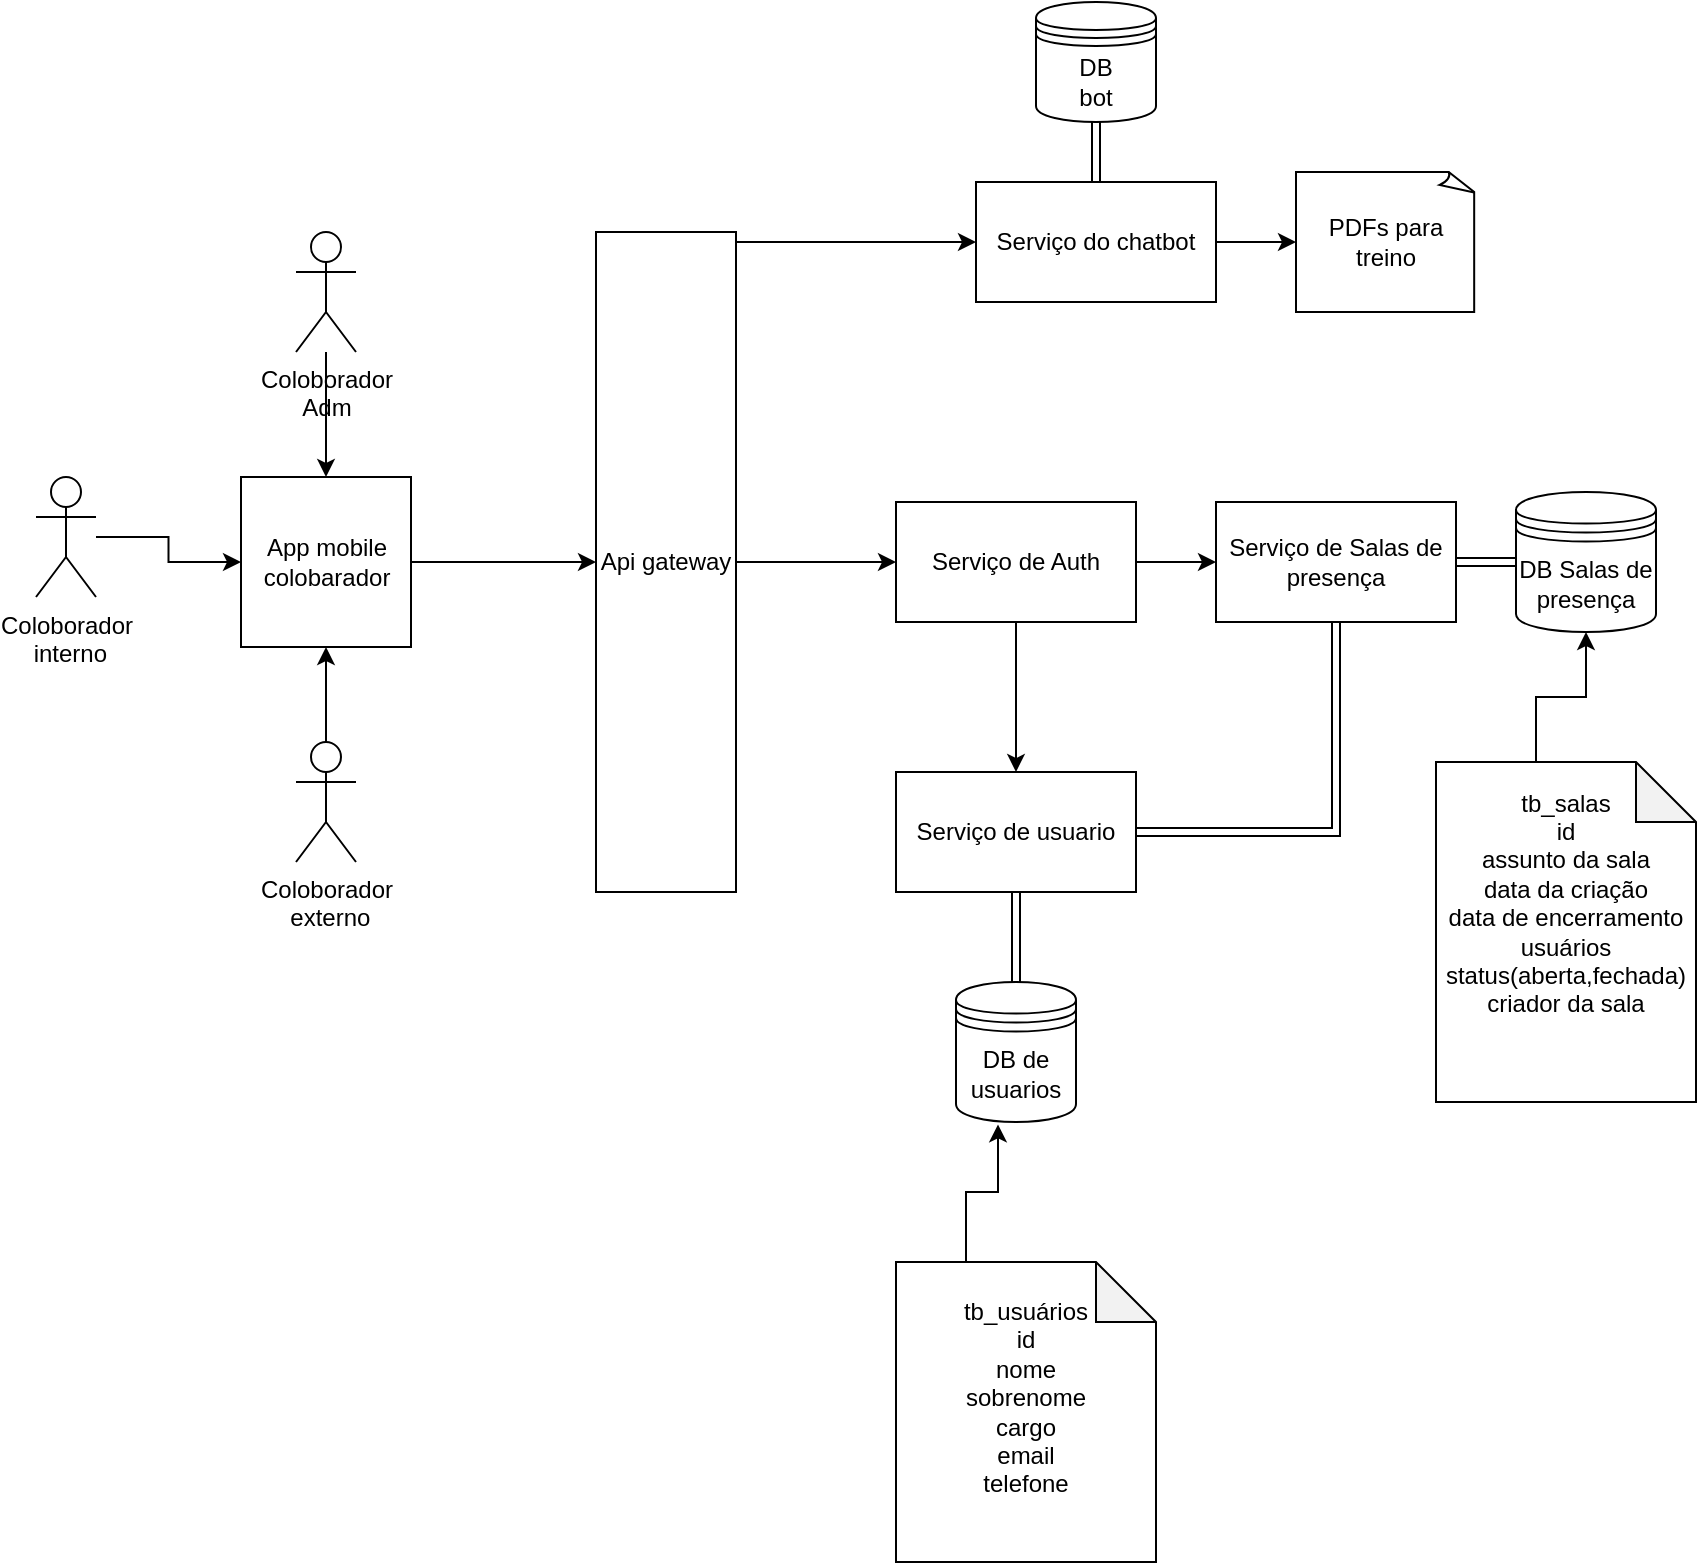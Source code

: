 <mxfile version="24.0.4" type="device">
  <diagram name="Página-1" id="LluxDuAfjeHwBY151i3X">
    <mxGraphModel dx="1554" dy="421" grid="1" gridSize="10" guides="1" tooltips="1" connect="1" arrows="1" fold="1" page="1" pageScale="1" pageWidth="827" pageHeight="1169" math="0" shadow="0">
      <root>
        <mxCell id="0" />
        <mxCell id="1" parent="0" />
        <mxCell id="MGceC4y2qQf4XBmLSllc-64" style="edgeStyle=orthogonalEdgeStyle;rounded=0;orthogonalLoop=1;jettySize=auto;html=1;entryX=0;entryY=0.5;entryDx=0;entryDy=0;" parent="1" source="MGceC4y2qQf4XBmLSllc-31" target="MGceC4y2qQf4XBmLSllc-38" edge="1">
          <mxGeometry relative="1" as="geometry" />
        </mxCell>
        <mxCell id="MGceC4y2qQf4XBmLSllc-31" value="Coloborador&lt;div&gt;&amp;nbsp;interno&lt;div&gt;&lt;br&gt;&lt;/div&gt;&lt;/div&gt;" style="shape=umlActor;verticalLabelPosition=bottom;verticalAlign=top;html=1;outlineConnect=0;" parent="1" vertex="1">
          <mxGeometry x="-10" y="267.5" width="30" height="60" as="geometry" />
        </mxCell>
        <mxCell id="MGceC4y2qQf4XBmLSllc-33" value="DB de usuarios" style="shape=datastore;whiteSpace=wrap;html=1;" parent="1" vertex="1">
          <mxGeometry x="450" y="520" width="60" height="70" as="geometry" />
        </mxCell>
        <mxCell id="MGceC4y2qQf4XBmLSllc-34" value="DB Salas de presença" style="shape=datastore;whiteSpace=wrap;html=1;" parent="1" vertex="1">
          <mxGeometry x="730" y="275" width="70" height="70" as="geometry" />
        </mxCell>
        <mxCell id="MGceC4y2qQf4XBmLSllc-35" value="DB&lt;br&gt;bot" style="shape=datastore;whiteSpace=wrap;html=1;" parent="1" vertex="1">
          <mxGeometry x="490" y="30" width="60" height="60" as="geometry" />
        </mxCell>
        <mxCell id="MGceC4y2qQf4XBmLSllc-43" style="edgeStyle=orthogonalEdgeStyle;rounded=0;orthogonalLoop=1;jettySize=auto;html=1;entryX=0;entryY=0.5;entryDx=0;entryDy=0;" parent="1" source="MGceC4y2qQf4XBmLSllc-37" target="MGceC4y2qQf4XBmLSllc-42" edge="1">
          <mxGeometry relative="1" as="geometry" />
        </mxCell>
        <mxCell id="G2ukYYfJI-FttYB91EGA-12" style="edgeStyle=orthogonalEdgeStyle;rounded=0;orthogonalLoop=1;jettySize=auto;html=1;exitX=1;exitY=0.25;exitDx=0;exitDy=0;entryX=0;entryY=0.5;entryDx=0;entryDy=0;" edge="1" parent="1" source="MGceC4y2qQf4XBmLSllc-37" target="MGceC4y2qQf4XBmLSllc-44">
          <mxGeometry relative="1" as="geometry">
            <Array as="points">
              <mxPoint x="340" y="150" />
            </Array>
          </mxGeometry>
        </mxCell>
        <mxCell id="MGceC4y2qQf4XBmLSllc-37" value="Api gateway" style="rounded=0;whiteSpace=wrap;html=1;" parent="1" vertex="1">
          <mxGeometry x="270" y="145" width="70" height="330" as="geometry" />
        </mxCell>
        <mxCell id="MGceC4y2qQf4XBmLSllc-54" style="edgeStyle=orthogonalEdgeStyle;rounded=0;orthogonalLoop=1;jettySize=auto;html=1;exitX=0.5;exitY=1;exitDx=0;exitDy=0;entryX=0.5;entryY=0;entryDx=0;entryDy=0;" parent="1" source="MGceC4y2qQf4XBmLSllc-42" target="MGceC4y2qQf4XBmLSllc-53" edge="1">
          <mxGeometry relative="1" as="geometry" />
        </mxCell>
        <mxCell id="MGceC4y2qQf4XBmLSllc-57" style="edgeStyle=orthogonalEdgeStyle;rounded=0;orthogonalLoop=1;jettySize=auto;html=1;exitX=1;exitY=0.5;exitDx=0;exitDy=0;entryX=0;entryY=0.5;entryDx=0;entryDy=0;" parent="1" source="MGceC4y2qQf4XBmLSllc-42" target="MGceC4y2qQf4XBmLSllc-56" edge="1">
          <mxGeometry relative="1" as="geometry" />
        </mxCell>
        <mxCell id="MGceC4y2qQf4XBmLSllc-42" value="Serviço de Auth" style="rounded=0;whiteSpace=wrap;html=1;" parent="1" vertex="1">
          <mxGeometry x="420" y="280" width="120" height="60" as="geometry" />
        </mxCell>
        <mxCell id="MGceC4y2qQf4XBmLSllc-45" style="edgeStyle=orthogonalEdgeStyle;rounded=0;orthogonalLoop=1;jettySize=auto;html=1;entryX=0.5;entryY=1;entryDx=0;entryDy=0;shape=link;" parent="1" source="MGceC4y2qQf4XBmLSllc-44" target="MGceC4y2qQf4XBmLSllc-35" edge="1">
          <mxGeometry relative="1" as="geometry" />
        </mxCell>
        <mxCell id="MGceC4y2qQf4XBmLSllc-44" value="Serviço do chatbot" style="rounded=0;whiteSpace=wrap;html=1;" parent="1" vertex="1">
          <mxGeometry x="460" y="120" width="120" height="60" as="geometry" />
        </mxCell>
        <mxCell id="MGceC4y2qQf4XBmLSllc-50" value="PDFs para treino" style="whiteSpace=wrap;html=1;shape=mxgraph.basic.document" parent="1" vertex="1">
          <mxGeometry x="620" y="115" width="90" height="70" as="geometry" />
        </mxCell>
        <mxCell id="MGceC4y2qQf4XBmLSllc-51" style="edgeStyle=orthogonalEdgeStyle;rounded=0;orthogonalLoop=1;jettySize=auto;html=1;exitX=1;exitY=0.5;exitDx=0;exitDy=0;entryX=0;entryY=0.5;entryDx=0;entryDy=0;entryPerimeter=0;" parent="1" source="MGceC4y2qQf4XBmLSllc-44" target="MGceC4y2qQf4XBmLSllc-50" edge="1">
          <mxGeometry relative="1" as="geometry" />
        </mxCell>
        <mxCell id="MGceC4y2qQf4XBmLSllc-53" value="Serviço de usuario" style="rounded=0;whiteSpace=wrap;html=1;" parent="1" vertex="1">
          <mxGeometry x="420" y="415" width="120" height="60" as="geometry" />
        </mxCell>
        <mxCell id="MGceC4y2qQf4XBmLSllc-55" style="edgeStyle=orthogonalEdgeStyle;rounded=0;orthogonalLoop=1;jettySize=auto;html=1;exitX=0.5;exitY=1;exitDx=0;exitDy=0;shape=link;" parent="1" source="MGceC4y2qQf4XBmLSllc-53" target="MGceC4y2qQf4XBmLSllc-33" edge="1">
          <mxGeometry relative="1" as="geometry" />
        </mxCell>
        <mxCell id="MGceC4y2qQf4XBmLSllc-59" value="" style="edgeStyle=orthogonalEdgeStyle;rounded=0;orthogonalLoop=1;jettySize=auto;html=1;shape=link;" parent="1" source="MGceC4y2qQf4XBmLSllc-56" target="MGceC4y2qQf4XBmLSllc-34" edge="1">
          <mxGeometry relative="1" as="geometry" />
        </mxCell>
        <mxCell id="G2ukYYfJI-FttYB91EGA-21" style="edgeStyle=orthogonalEdgeStyle;rounded=0;orthogonalLoop=1;jettySize=auto;html=1;exitX=0.5;exitY=1;exitDx=0;exitDy=0;entryX=1;entryY=0.5;entryDx=0;entryDy=0;shape=link;" edge="1" parent="1" source="MGceC4y2qQf4XBmLSllc-56" target="MGceC4y2qQf4XBmLSllc-53">
          <mxGeometry relative="1" as="geometry" />
        </mxCell>
        <mxCell id="MGceC4y2qQf4XBmLSllc-56" value="Serviço de Salas de presença" style="rounded=0;whiteSpace=wrap;html=1;" parent="1" vertex="1">
          <mxGeometry x="580" y="280" width="120" height="60" as="geometry" />
        </mxCell>
        <mxCell id="MGceC4y2qQf4XBmLSllc-60" value="tb_usuários&lt;div&gt;id&lt;/div&gt;&lt;div&gt;nome&lt;div&gt;sobrenome&lt;/div&gt;&lt;div&gt;cargo&lt;/div&gt;&lt;div&gt;&lt;span style=&quot;background-color: initial;&quot;&gt;email&lt;/span&gt;&lt;br&gt;&lt;/div&gt;&lt;div&gt;telefone&lt;/div&gt;&lt;div&gt;&lt;br&gt;&lt;/div&gt;&lt;/div&gt;" style="shape=note;whiteSpace=wrap;html=1;backgroundOutline=1;darkOpacity=0.05;" parent="1" vertex="1">
          <mxGeometry x="420" y="660" width="130" height="150" as="geometry" />
        </mxCell>
        <mxCell id="MGceC4y2qQf4XBmLSllc-63" style="edgeStyle=orthogonalEdgeStyle;rounded=0;orthogonalLoop=1;jettySize=auto;html=1;exitX=0;exitY=0;exitDx=35;exitDy=0;exitPerimeter=0;entryX=0.35;entryY=1.017;entryDx=0;entryDy=0;entryPerimeter=0;" parent="1" source="MGceC4y2qQf4XBmLSllc-60" target="MGceC4y2qQf4XBmLSllc-33" edge="1">
          <mxGeometry relative="1" as="geometry" />
        </mxCell>
        <mxCell id="MGceC4y2qQf4XBmLSllc-70" style="edgeStyle=orthogonalEdgeStyle;rounded=0;orthogonalLoop=1;jettySize=auto;html=1;exitX=0;exitY=0;exitDx=50;exitDy=0;exitPerimeter=0;entryX=0.5;entryY=1;entryDx=0;entryDy=0;" parent="1" source="MGceC4y2qQf4XBmLSllc-69" target="MGceC4y2qQf4XBmLSllc-34" edge="1">
          <mxGeometry relative="1" as="geometry" />
        </mxCell>
        <mxCell id="MGceC4y2qQf4XBmLSllc-69" value="tb_salas&lt;div&gt;id&lt;/div&gt;&lt;div&gt;assunto da sala&lt;/div&gt;&lt;div&gt;&lt;div&gt;data da criação&lt;/div&gt;&lt;div&gt;data de encerramento&lt;/div&gt;&lt;div&gt;usuários&lt;br&gt;status(aberta,fechada)&lt;/div&gt;&lt;div&gt;criador da sala&lt;/div&gt;&lt;div&gt;&lt;br&gt;&lt;/div&gt;&lt;div&gt;&lt;br&gt;&lt;/div&gt;&lt;/div&gt;" style="shape=note;whiteSpace=wrap;html=1;backgroundOutline=1;darkOpacity=0.05;" parent="1" vertex="1">
          <mxGeometry x="690" y="410" width="130" height="170" as="geometry" />
        </mxCell>
        <mxCell id="G2ukYYfJI-FttYB91EGA-3" style="edgeStyle=orthogonalEdgeStyle;rounded=0;orthogonalLoop=1;jettySize=auto;html=1;exitX=1;exitY=0.5;exitDx=0;exitDy=0;entryX=0;entryY=0.5;entryDx=0;entryDy=0;" edge="1" parent="1" source="MGceC4y2qQf4XBmLSllc-38" target="MGceC4y2qQf4XBmLSllc-37">
          <mxGeometry relative="1" as="geometry" />
        </mxCell>
        <mxCell id="MGceC4y2qQf4XBmLSllc-38" value="App mobile&lt;br&gt;colobarador" style="whiteSpace=wrap;html=1;aspect=fixed;" parent="1" vertex="1">
          <mxGeometry x="92.5" y="267.5" width="85" height="85" as="geometry" />
        </mxCell>
        <mxCell id="G2ukYYfJI-FttYB91EGA-5" style="edgeStyle=orthogonalEdgeStyle;rounded=0;orthogonalLoop=1;jettySize=auto;html=1;exitX=0.5;exitY=0;exitDx=0;exitDy=0;exitPerimeter=0;entryX=0.5;entryY=1;entryDx=0;entryDy=0;" edge="1" parent="1" source="G2ukYYfJI-FttYB91EGA-4" target="MGceC4y2qQf4XBmLSllc-38">
          <mxGeometry relative="1" as="geometry" />
        </mxCell>
        <mxCell id="G2ukYYfJI-FttYB91EGA-4" value="Coloborador&lt;div&gt;&amp;nbsp;externo&lt;/div&gt;" style="shape=umlActor;verticalLabelPosition=bottom;verticalAlign=top;html=1;outlineConnect=0;" vertex="1" parent="1">
          <mxGeometry x="120" y="400" width="30" height="60" as="geometry" />
        </mxCell>
        <mxCell id="G2ukYYfJI-FttYB91EGA-15" style="edgeStyle=orthogonalEdgeStyle;rounded=0;orthogonalLoop=1;jettySize=auto;html=1;entryX=0.5;entryY=0;entryDx=0;entryDy=0;" edge="1" parent="1" source="G2ukYYfJI-FttYB91EGA-14" target="MGceC4y2qQf4XBmLSllc-38">
          <mxGeometry relative="1" as="geometry" />
        </mxCell>
        <mxCell id="G2ukYYfJI-FttYB91EGA-14" value="Coloborador&lt;div&gt;Adm&lt;div&gt;&lt;br&gt;&lt;/div&gt;&lt;/div&gt;" style="shape=umlActor;verticalLabelPosition=bottom;verticalAlign=top;html=1;outlineConnect=0;" vertex="1" parent="1">
          <mxGeometry x="120" y="145" width="30" height="60" as="geometry" />
        </mxCell>
      </root>
    </mxGraphModel>
  </diagram>
</mxfile>
